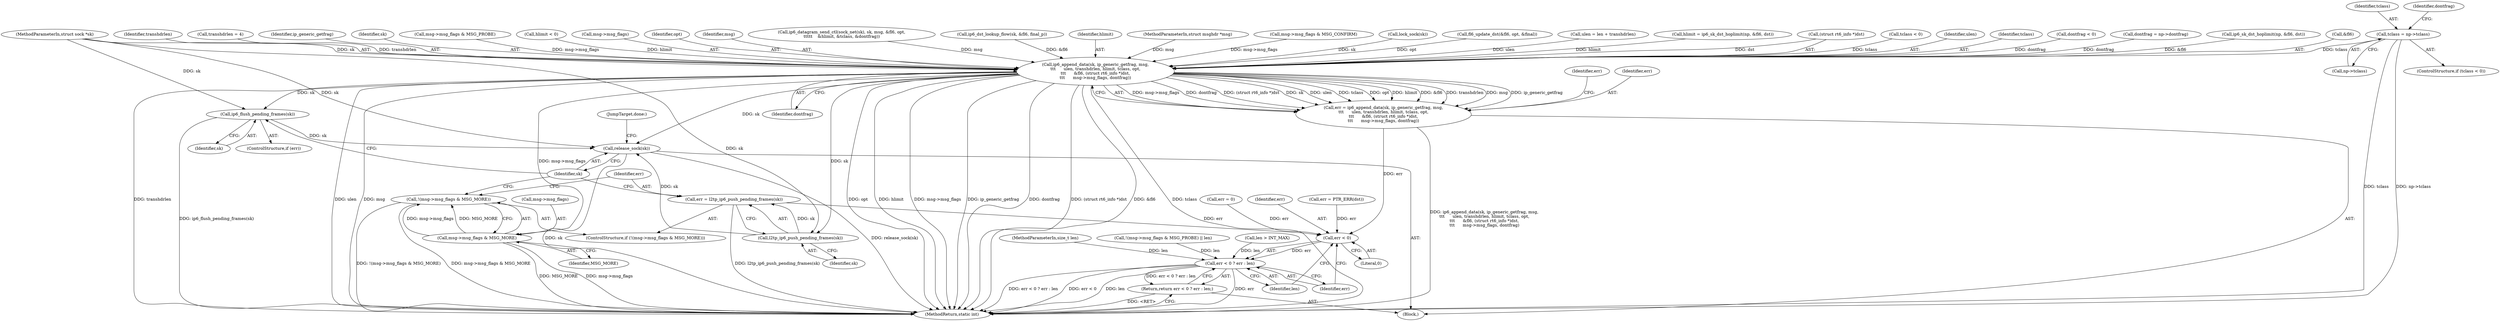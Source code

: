 digraph "0_linux_45f6fad84cc305103b28d73482b344d7f5b76f39_19@pointer" {
"1000568" [label="(Call,tclass = np->tclass)"];
"1000594" [label="(Call,ip6_append_data(sk, ip_generic_getfrag, msg,\n\t\t\t      ulen, transhdrlen, hlimit, tclass, opt,\n\t\t\t      &fl6, (struct rt6_info *)dst,\n\t\t\t      msg->msg_flags, dontfrag))"];
"1000592" [label="(Call,err = ip6_append_data(sk, ip_generic_getfrag, msg,\n\t\t\t      ulen, transhdrlen, hlimit, tclass, opt,\n\t\t\t      &fl6, (struct rt6_info *)dst,\n\t\t\t      msg->msg_flags, dontfrag))"];
"1000640" [label="(Call,err < 0)"];
"1000639" [label="(Call,err < 0 ? err : len)"];
"1000638" [label="(Return,return err < 0 ? err : len;)"];
"1000614" [label="(Call,ip6_flush_pending_frames(sk))"];
"1000628" [label="(Call,release_sock(sk))"];
"1000619" [label="(Call,msg->msg_flags & MSG_MORE)"];
"1000618" [label="(Call,!(msg->msg_flags & MSG_MORE))"];
"1000626" [label="(Call,l2tp_ip6_push_pending_frames(sk))"];
"1000624" [label="(Call,err = l2tp_ip6_push_pending_frames(sk))"];
"1000109" [label="(MethodParameterIn,size_t len)"];
"1000611" [label="(Identifier,dontfrag)"];
"1000565" [label="(Call,tclass < 0)"];
"1000641" [label="(Identifier,err)"];
"1000598" [label="(Identifier,ulen)"];
"1000601" [label="(Identifier,tclass)"];
"1000625" [label="(Identifier,err)"];
"1000618" [label="(Call,!(msg->msg_flags & MSG_MORE))"];
"1000630" [label="(JumpTarget,done:)"];
"1000617" [label="(ControlStructure,if (!(msg->msg_flags & MSG_MORE)))"];
"1000570" [label="(Call,np->tclass)"];
"1000548" [label="(Call,err = PTR_ERR(dst))"];
"1000574" [label="(Call,dontfrag < 0)"];
"1000577" [label="(Call,dontfrag = np->dontfrag)"];
"1000640" [label="(Call,err < 0)"];
"1000623" [label="(Identifier,MSG_MORE)"];
"1000662" [label="(MethodReturn,static int)"];
"1000559" [label="(Call,ip6_sk_dst_hoplimit(np, &fl6, dst))"];
"1000642" [label="(Literal,0)"];
"1000627" [label="(Identifier,sk)"];
"1000603" [label="(Call,&fl6)"];
"1000599" [label="(Identifier,transhdrlen)"];
"1000159" [label="(Call,transhdrlen = 4)"];
"1000614" [label="(Call,ip6_flush_pending_frames(sk))"];
"1000613" [label="(Identifier,err)"];
"1000110" [label="(Block,)"];
"1000596" [label="(Identifier,ip_generic_getfrag)"];
"1000595" [label="(Identifier,sk)"];
"1000569" [label="(Identifier,tclass)"];
"1000568" [label="(Call,tclass = np->tclass)"];
"1000651" [label="(Call,msg->msg_flags & MSG_PROBE)"];
"1000107" [label="(MethodParameterIn,struct sock *sk)"];
"1000615" [label="(Identifier,sk)"];
"1000554" [label="(Call,hlimit < 0)"];
"1000649" [label="(Call,!(msg->msg_flags & MSG_PROBE) || len)"];
"1000644" [label="(Identifier,len)"];
"1000575" [label="(Identifier,dontfrag)"];
"1000626" [label="(Call,l2tp_ip6_push_pending_frames(sk))"];
"1000564" [label="(ControlStructure,if (tclass < 0))"];
"1000608" [label="(Call,msg->msg_flags)"];
"1000619" [label="(Call,msg->msg_flags & MSG_MORE)"];
"1000643" [label="(Identifier,err)"];
"1000602" [label="(Identifier,opt)"];
"1000624" [label="(Call,err = l2tp_ip6_push_pending_frames(sk))"];
"1000620" [label="(Call,msg->msg_flags)"];
"1000592" [label="(Call,err = ip6_append_data(sk, ip_generic_getfrag, msg,\n\t\t\t      ulen, transhdrlen, hlimit, tclass, opt,\n\t\t\t      &fl6, (struct rt6_info *)dst,\n\t\t\t      msg->msg_flags, dontfrag))"];
"1000612" [label="(ControlStructure,if (err))"];
"1000628" [label="(Call,release_sock(sk))"];
"1000594" [label="(Call,ip6_append_data(sk, ip_generic_getfrag, msg,\n\t\t\t      ulen, transhdrlen, hlimit, tclass, opt,\n\t\t\t      &fl6, (struct rt6_info *)dst,\n\t\t\t      msg->msg_flags, dontfrag))"];
"1000597" [label="(Identifier,msg)"];
"1000361" [label="(Call,ip6_datagram_send_ctl(sock_net(sk), sk, msg, &fl6, opt,\n\t\t\t\t\t    &hlimit, &tclass, &dontfrag))"];
"1000539" [label="(Call,ip6_dst_lookup_flow(sk, &fl6, final_p))"];
"1000593" [label="(Identifier,err)"];
"1000600" [label="(Identifier,hlimit)"];
"1000170" [label="(Call,len > INT_MAX)"];
"1000108" [label="(MethodParameterIn,struct msghdr *msg)"];
"1000583" [label="(Call,msg->msg_flags & MSG_CONFIRM)"];
"1000590" [label="(Call,lock_sock(sk))"];
"1000639" [label="(Call,err < 0 ? err : len)"];
"1000629" [label="(Identifier,sk)"];
"1000495" [label="(Call,fl6_update_dst(&fl6, opt, &final))"];
"1000658" [label="(Call,err = 0)"];
"1000638" [label="(Return,return err < 0 ? err : len;)"];
"1000163" [label="(Call,ulen = len + transhdrlen)"];
"1000557" [label="(Call,hlimit = ip6_sk_dst_hoplimit(np, &fl6, dst))"];
"1000605" [label="(Call,(struct rt6_info *)dst)"];
"1000568" -> "1000564"  [label="AST: "];
"1000568" -> "1000570"  [label="CFG: "];
"1000569" -> "1000568"  [label="AST: "];
"1000570" -> "1000568"  [label="AST: "];
"1000575" -> "1000568"  [label="CFG: "];
"1000568" -> "1000662"  [label="DDG: tclass"];
"1000568" -> "1000662"  [label="DDG: np->tclass"];
"1000568" -> "1000594"  [label="DDG: tclass"];
"1000594" -> "1000592"  [label="AST: "];
"1000594" -> "1000611"  [label="CFG: "];
"1000595" -> "1000594"  [label="AST: "];
"1000596" -> "1000594"  [label="AST: "];
"1000597" -> "1000594"  [label="AST: "];
"1000598" -> "1000594"  [label="AST: "];
"1000599" -> "1000594"  [label="AST: "];
"1000600" -> "1000594"  [label="AST: "];
"1000601" -> "1000594"  [label="AST: "];
"1000602" -> "1000594"  [label="AST: "];
"1000603" -> "1000594"  [label="AST: "];
"1000605" -> "1000594"  [label="AST: "];
"1000608" -> "1000594"  [label="AST: "];
"1000611" -> "1000594"  [label="AST: "];
"1000592" -> "1000594"  [label="CFG: "];
"1000594" -> "1000662"  [label="DDG: transhdrlen"];
"1000594" -> "1000662"  [label="DDG: ulen"];
"1000594" -> "1000662"  [label="DDG: msg"];
"1000594" -> "1000662"  [label="DDG: opt"];
"1000594" -> "1000662"  [label="DDG: hlimit"];
"1000594" -> "1000662"  [label="DDG: msg->msg_flags"];
"1000594" -> "1000662"  [label="DDG: ip_generic_getfrag"];
"1000594" -> "1000662"  [label="DDG: dontfrag"];
"1000594" -> "1000662"  [label="DDG: (struct rt6_info *)dst"];
"1000594" -> "1000662"  [label="DDG: &fl6"];
"1000594" -> "1000662"  [label="DDG: tclass"];
"1000594" -> "1000592"  [label="DDG: msg->msg_flags"];
"1000594" -> "1000592"  [label="DDG: dontfrag"];
"1000594" -> "1000592"  [label="DDG: (struct rt6_info *)dst"];
"1000594" -> "1000592"  [label="DDG: sk"];
"1000594" -> "1000592"  [label="DDG: ulen"];
"1000594" -> "1000592"  [label="DDG: tclass"];
"1000594" -> "1000592"  [label="DDG: opt"];
"1000594" -> "1000592"  [label="DDG: hlimit"];
"1000594" -> "1000592"  [label="DDG: &fl6"];
"1000594" -> "1000592"  [label="DDG: transhdrlen"];
"1000594" -> "1000592"  [label="DDG: msg"];
"1000594" -> "1000592"  [label="DDG: ip_generic_getfrag"];
"1000590" -> "1000594"  [label="DDG: sk"];
"1000107" -> "1000594"  [label="DDG: sk"];
"1000361" -> "1000594"  [label="DDG: msg"];
"1000108" -> "1000594"  [label="DDG: msg"];
"1000163" -> "1000594"  [label="DDG: ulen"];
"1000159" -> "1000594"  [label="DDG: transhdrlen"];
"1000554" -> "1000594"  [label="DDG: hlimit"];
"1000557" -> "1000594"  [label="DDG: hlimit"];
"1000565" -> "1000594"  [label="DDG: tclass"];
"1000495" -> "1000594"  [label="DDG: opt"];
"1000539" -> "1000594"  [label="DDG: &fl6"];
"1000559" -> "1000594"  [label="DDG: &fl6"];
"1000605" -> "1000594"  [label="DDG: dst"];
"1000651" -> "1000594"  [label="DDG: msg->msg_flags"];
"1000583" -> "1000594"  [label="DDG: msg->msg_flags"];
"1000574" -> "1000594"  [label="DDG: dontfrag"];
"1000577" -> "1000594"  [label="DDG: dontfrag"];
"1000594" -> "1000614"  [label="DDG: sk"];
"1000594" -> "1000619"  [label="DDG: msg->msg_flags"];
"1000594" -> "1000626"  [label="DDG: sk"];
"1000594" -> "1000628"  [label="DDG: sk"];
"1000592" -> "1000110"  [label="AST: "];
"1000593" -> "1000592"  [label="AST: "];
"1000613" -> "1000592"  [label="CFG: "];
"1000592" -> "1000662"  [label="DDG: ip6_append_data(sk, ip_generic_getfrag, msg,\n\t\t\t      ulen, transhdrlen, hlimit, tclass, opt,\n\t\t\t      &fl6, (struct rt6_info *)dst,\n\t\t\t      msg->msg_flags, dontfrag)"];
"1000592" -> "1000640"  [label="DDG: err"];
"1000640" -> "1000639"  [label="AST: "];
"1000640" -> "1000642"  [label="CFG: "];
"1000641" -> "1000640"  [label="AST: "];
"1000642" -> "1000640"  [label="AST: "];
"1000643" -> "1000640"  [label="CFG: "];
"1000644" -> "1000640"  [label="CFG: "];
"1000640" -> "1000639"  [label="DDG: err"];
"1000624" -> "1000640"  [label="DDG: err"];
"1000658" -> "1000640"  [label="DDG: err"];
"1000548" -> "1000640"  [label="DDG: err"];
"1000639" -> "1000638"  [label="AST: "];
"1000639" -> "1000643"  [label="CFG: "];
"1000639" -> "1000644"  [label="CFG: "];
"1000643" -> "1000639"  [label="AST: "];
"1000644" -> "1000639"  [label="AST: "];
"1000638" -> "1000639"  [label="CFG: "];
"1000639" -> "1000662"  [label="DDG: err"];
"1000639" -> "1000662"  [label="DDG: err < 0 ? err : len"];
"1000639" -> "1000662"  [label="DDG: err < 0"];
"1000639" -> "1000662"  [label="DDG: len"];
"1000639" -> "1000638"  [label="DDG: err < 0 ? err : len"];
"1000649" -> "1000639"  [label="DDG: len"];
"1000170" -> "1000639"  [label="DDG: len"];
"1000109" -> "1000639"  [label="DDG: len"];
"1000638" -> "1000110"  [label="AST: "];
"1000662" -> "1000638"  [label="CFG: "];
"1000638" -> "1000662"  [label="DDG: <RET>"];
"1000614" -> "1000612"  [label="AST: "];
"1000614" -> "1000615"  [label="CFG: "];
"1000615" -> "1000614"  [label="AST: "];
"1000629" -> "1000614"  [label="CFG: "];
"1000614" -> "1000662"  [label="DDG: ip6_flush_pending_frames(sk)"];
"1000107" -> "1000614"  [label="DDG: sk"];
"1000614" -> "1000628"  [label="DDG: sk"];
"1000628" -> "1000110"  [label="AST: "];
"1000628" -> "1000629"  [label="CFG: "];
"1000629" -> "1000628"  [label="AST: "];
"1000630" -> "1000628"  [label="CFG: "];
"1000628" -> "1000662"  [label="DDG: sk"];
"1000628" -> "1000662"  [label="DDG: release_sock(sk)"];
"1000626" -> "1000628"  [label="DDG: sk"];
"1000107" -> "1000628"  [label="DDG: sk"];
"1000619" -> "1000618"  [label="AST: "];
"1000619" -> "1000623"  [label="CFG: "];
"1000620" -> "1000619"  [label="AST: "];
"1000623" -> "1000619"  [label="AST: "];
"1000618" -> "1000619"  [label="CFG: "];
"1000619" -> "1000662"  [label="DDG: MSG_MORE"];
"1000619" -> "1000662"  [label="DDG: msg->msg_flags"];
"1000619" -> "1000618"  [label="DDG: msg->msg_flags"];
"1000619" -> "1000618"  [label="DDG: MSG_MORE"];
"1000618" -> "1000617"  [label="AST: "];
"1000625" -> "1000618"  [label="CFG: "];
"1000629" -> "1000618"  [label="CFG: "];
"1000618" -> "1000662"  [label="DDG: !(msg->msg_flags & MSG_MORE)"];
"1000618" -> "1000662"  [label="DDG: msg->msg_flags & MSG_MORE"];
"1000626" -> "1000624"  [label="AST: "];
"1000626" -> "1000627"  [label="CFG: "];
"1000627" -> "1000626"  [label="AST: "];
"1000624" -> "1000626"  [label="CFG: "];
"1000626" -> "1000624"  [label="DDG: sk"];
"1000107" -> "1000626"  [label="DDG: sk"];
"1000624" -> "1000617"  [label="AST: "];
"1000625" -> "1000624"  [label="AST: "];
"1000629" -> "1000624"  [label="CFG: "];
"1000624" -> "1000662"  [label="DDG: l2tp_ip6_push_pending_frames(sk)"];
}

